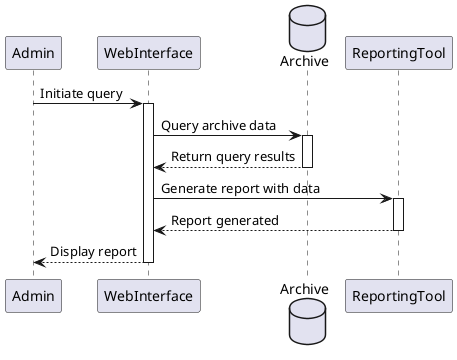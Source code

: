 @startuml
participant Admin as A
participant WebInterface as WI
database Archive as DB
participant ReportingTool as RT

A -> WI : Initiate query
activate WI

WI -> DB : Query archive data
activate DB
DB --> WI : Return query results
deactivate DB

WI -> RT : Generate report with data
activate RT
RT --> WI : Report generated
deactivate RT

WI --> A : Display report
deactivate WI
@enduml